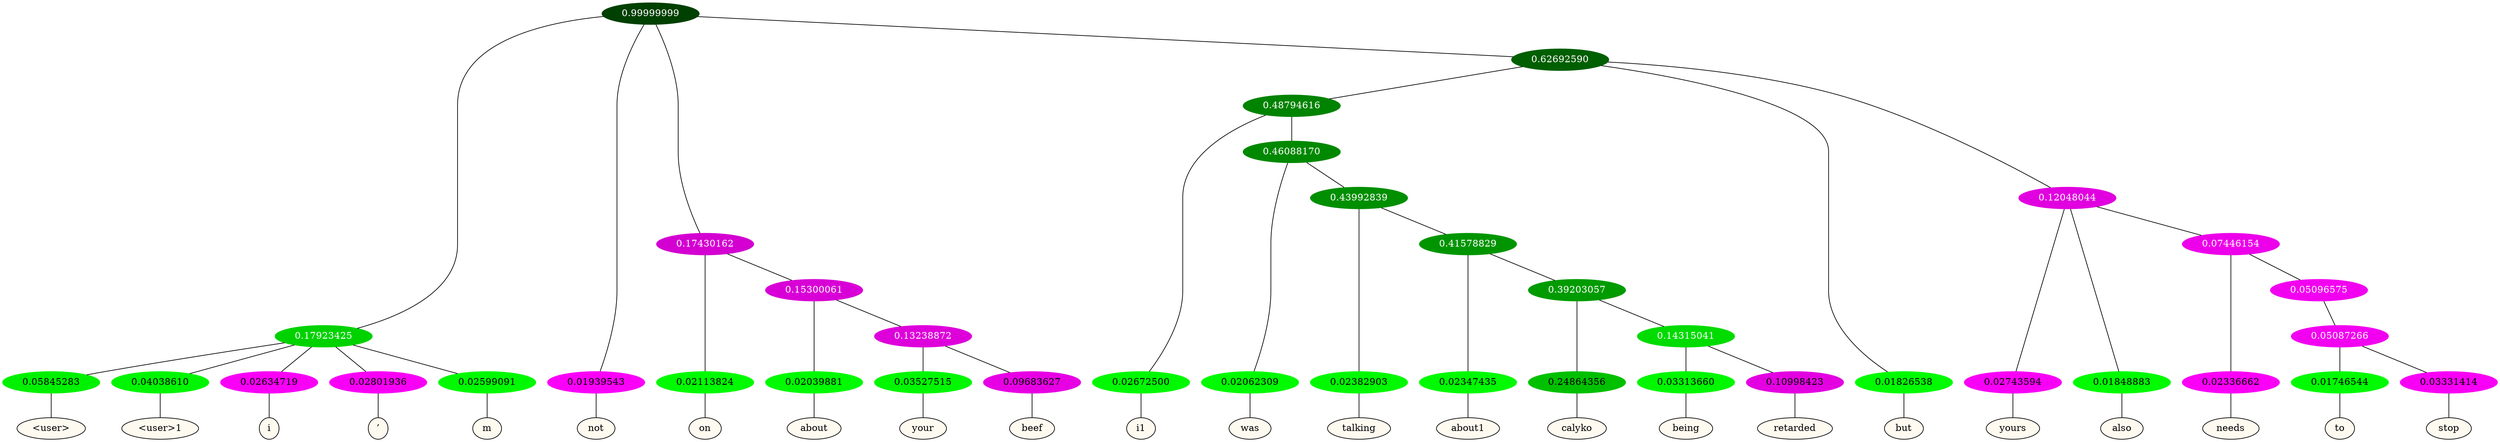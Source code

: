 graph {
	node [format=png height=0.15 nodesep=0.001 ordering=out overlap=prism overlap_scaling=0.01 ranksep=0.001 ratio=0.2 style=filled width=0.15]
	{
		rank=same
		a_w_5 [label="\<user\>" color=black fillcolor=floralwhite style="filled,solid"]
		a_w_6 [label="\<user\>1" color=black fillcolor=floralwhite style="filled,solid"]
		a_w_7 [label=i color=black fillcolor=floralwhite style="filled,solid"]
		a_w_8 [label="’" color=black fillcolor=floralwhite style="filled,solid"]
		a_w_9 [label=m color=black fillcolor=floralwhite style="filled,solid"]
		a_w_2 [label=not color=black fillcolor=floralwhite style="filled,solid"]
		a_w_10 [label=on color=black fillcolor=floralwhite style="filled,solid"]
		a_w_15 [label=about color=black fillcolor=floralwhite style="filled,solid"]
		a_w_22 [label=your color=black fillcolor=floralwhite style="filled,solid"]
		a_w_23 [label=beef color=black fillcolor=floralwhite style="filled,solid"]
		a_w_17 [label=i1 color=black fillcolor=floralwhite style="filled,solid"]
		a_w_24 [label=was color=black fillcolor=floralwhite style="filled,solid"]
		a_w_28 [label=talking color=black fillcolor=floralwhite style="filled,solid"]
		a_w_31 [label=about1 color=black fillcolor=floralwhite style="filled,solid"]
		a_w_35 [label=calyko color=black fillcolor=floralwhite style="filled,solid"]
		a_w_37 [label=being color=black fillcolor=floralwhite style="filled,solid"]
		a_w_38 [label=retarded color=black fillcolor=floralwhite style="filled,solid"]
		a_w_13 [label=but color=black fillcolor=floralwhite style="filled,solid"]
		a_w_19 [label=yours color=black fillcolor=floralwhite style="filled,solid"]
		a_w_20 [label=also color=black fillcolor=floralwhite style="filled,solid"]
		a_w_26 [label=needs color=black fillcolor=floralwhite style="filled,solid"]
		a_w_33 [label=to color=black fillcolor=floralwhite style="filled,solid"]
		a_w_34 [label=stop color=black fillcolor=floralwhite style="filled,solid"]
	}
	a_n_5 -- a_w_5
	a_n_6 -- a_w_6
	a_n_7 -- a_w_7
	a_n_8 -- a_w_8
	a_n_9 -- a_w_9
	a_n_2 -- a_w_2
	a_n_10 -- a_w_10
	a_n_15 -- a_w_15
	a_n_22 -- a_w_22
	a_n_23 -- a_w_23
	a_n_17 -- a_w_17
	a_n_24 -- a_w_24
	a_n_28 -- a_w_28
	a_n_31 -- a_w_31
	a_n_35 -- a_w_35
	a_n_37 -- a_w_37
	a_n_38 -- a_w_38
	a_n_13 -- a_w_13
	a_n_19 -- a_w_19
	a_n_20 -- a_w_20
	a_n_26 -- a_w_26
	a_n_33 -- a_w_33
	a_n_34 -- a_w_34
	{
		rank=same
		a_n_5 [label=0.05845283 color="0.334 1.000 0.942" fontcolor=black]
		a_n_6 [label=0.04038610 color="0.334 1.000 0.960" fontcolor=black]
		a_n_7 [label=0.02634719 color="0.835 1.000 0.974" fontcolor=black]
		a_n_8 [label=0.02801936 color="0.835 1.000 0.972" fontcolor=black]
		a_n_9 [label=0.02599091 color="0.334 1.000 0.974" fontcolor=black]
		a_n_2 [label=0.01939543 color="0.835 1.000 0.981" fontcolor=black]
		a_n_10 [label=0.02113824 color="0.334 1.000 0.979" fontcolor=black]
		a_n_15 [label=0.02039881 color="0.334 1.000 0.980" fontcolor=black]
		a_n_22 [label=0.03527515 color="0.334 1.000 0.965" fontcolor=black]
		a_n_23 [label=0.09683627 color="0.835 1.000 0.903" fontcolor=black]
		a_n_17 [label=0.02672500 color="0.334 1.000 0.973" fontcolor=black]
		a_n_24 [label=0.02062309 color="0.334 1.000 0.979" fontcolor=black]
		a_n_28 [label=0.02382903 color="0.334 1.000 0.976" fontcolor=black]
		a_n_31 [label=0.02347435 color="0.334 1.000 0.977" fontcolor=black]
		a_n_35 [label=0.24864356 color="0.334 1.000 0.751" fontcolor=black]
		a_n_37 [label=0.03313660 color="0.334 1.000 0.967" fontcolor=black]
		a_n_38 [label=0.10998423 color="0.835 1.000 0.890" fontcolor=black]
		a_n_13 [label=0.01826538 color="0.334 1.000 0.982" fontcolor=black]
		a_n_19 [label=0.02743594 color="0.835 1.000 0.973" fontcolor=black]
		a_n_20 [label=0.01848883 color="0.334 1.000 0.982" fontcolor=black]
		a_n_26 [label=0.02336662 color="0.835 1.000 0.977" fontcolor=black]
		a_n_33 [label=0.01746544 color="0.334 1.000 0.983" fontcolor=black]
		a_n_34 [label=0.03331414 color="0.835 1.000 0.967" fontcolor=black]
	}
	a_n_0 [label=0.99999999 color="0.334 1.000 0.250" fontcolor=grey99]
	a_n_1 [label=0.17923425 color="0.334 1.000 0.821" fontcolor=grey99]
	a_n_0 -- a_n_1
	a_n_0 -- a_n_2
	a_n_3 [label=0.17430162 color="0.835 1.000 0.826" fontcolor=grey99]
	a_n_0 -- a_n_3
	a_n_4 [label=0.62692590 color="0.334 1.000 0.373" fontcolor=grey99]
	a_n_0 -- a_n_4
	a_n_1 -- a_n_5
	a_n_1 -- a_n_6
	a_n_1 -- a_n_7
	a_n_1 -- a_n_8
	a_n_1 -- a_n_9
	a_n_3 -- a_n_10
	a_n_11 [label=0.15300061 color="0.835 1.000 0.847" fontcolor=grey99]
	a_n_3 -- a_n_11
	a_n_12 [label=0.48794616 color="0.334 1.000 0.512" fontcolor=grey99]
	a_n_4 -- a_n_12
	a_n_4 -- a_n_13
	a_n_14 [label=0.12048044 color="0.835 1.000 0.880" fontcolor=grey99]
	a_n_4 -- a_n_14
	a_n_11 -- a_n_15
	a_n_16 [label=0.13238872 color="0.835 1.000 0.868" fontcolor=grey99]
	a_n_11 -- a_n_16
	a_n_12 -- a_n_17
	a_n_18 [label=0.46088170 color="0.334 1.000 0.539" fontcolor=grey99]
	a_n_12 -- a_n_18
	a_n_14 -- a_n_19
	a_n_14 -- a_n_20
	a_n_21 [label=0.07446154 color="0.835 1.000 0.926" fontcolor=grey99]
	a_n_14 -- a_n_21
	a_n_16 -- a_n_22
	a_n_16 -- a_n_23
	a_n_18 -- a_n_24
	a_n_25 [label=0.43992839 color="0.334 1.000 0.560" fontcolor=grey99]
	a_n_18 -- a_n_25
	a_n_21 -- a_n_26
	a_n_27 [label=0.05096575 color="0.835 1.000 0.949" fontcolor=grey99]
	a_n_21 -- a_n_27
	a_n_25 -- a_n_28
	a_n_29 [label=0.41578829 color="0.334 1.000 0.584" fontcolor=grey99]
	a_n_25 -- a_n_29
	a_n_30 [label=0.05087266 color="0.835 1.000 0.949" fontcolor=grey99]
	a_n_27 -- a_n_30
	a_n_29 -- a_n_31
	a_n_32 [label=0.39203057 color="0.334 1.000 0.608" fontcolor=grey99]
	a_n_29 -- a_n_32
	a_n_30 -- a_n_33
	a_n_30 -- a_n_34
	a_n_32 -- a_n_35
	a_n_36 [label=0.14315041 color="0.334 1.000 0.857" fontcolor=grey99]
	a_n_32 -- a_n_36
	a_n_36 -- a_n_37
	a_n_36 -- a_n_38
}
